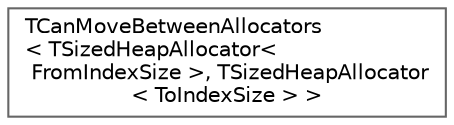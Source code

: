 digraph "Graphical Class Hierarchy"
{
 // INTERACTIVE_SVG=YES
 // LATEX_PDF_SIZE
  bgcolor="transparent";
  edge [fontname=Helvetica,fontsize=10,labelfontname=Helvetica,labelfontsize=10];
  node [fontname=Helvetica,fontsize=10,shape=box,height=0.2,width=0.4];
  rankdir="LR";
  Node0 [id="Node000000",label="TCanMoveBetweenAllocators\l\< TSizedHeapAllocator\<\l FromIndexSize \>, TSizedHeapAllocator\l\< ToIndexSize \> \>",height=0.2,width=0.4,color="grey40", fillcolor="white", style="filled",URL="$db/de3/structTCanMoveBetweenAllocators_3_01TSizedHeapAllocator_3_01FromIndexSize_01_4_00_01TSizedHeapAlc927b3280f092dfc951d591dcb7ff533.html",tooltip=" "];
}
